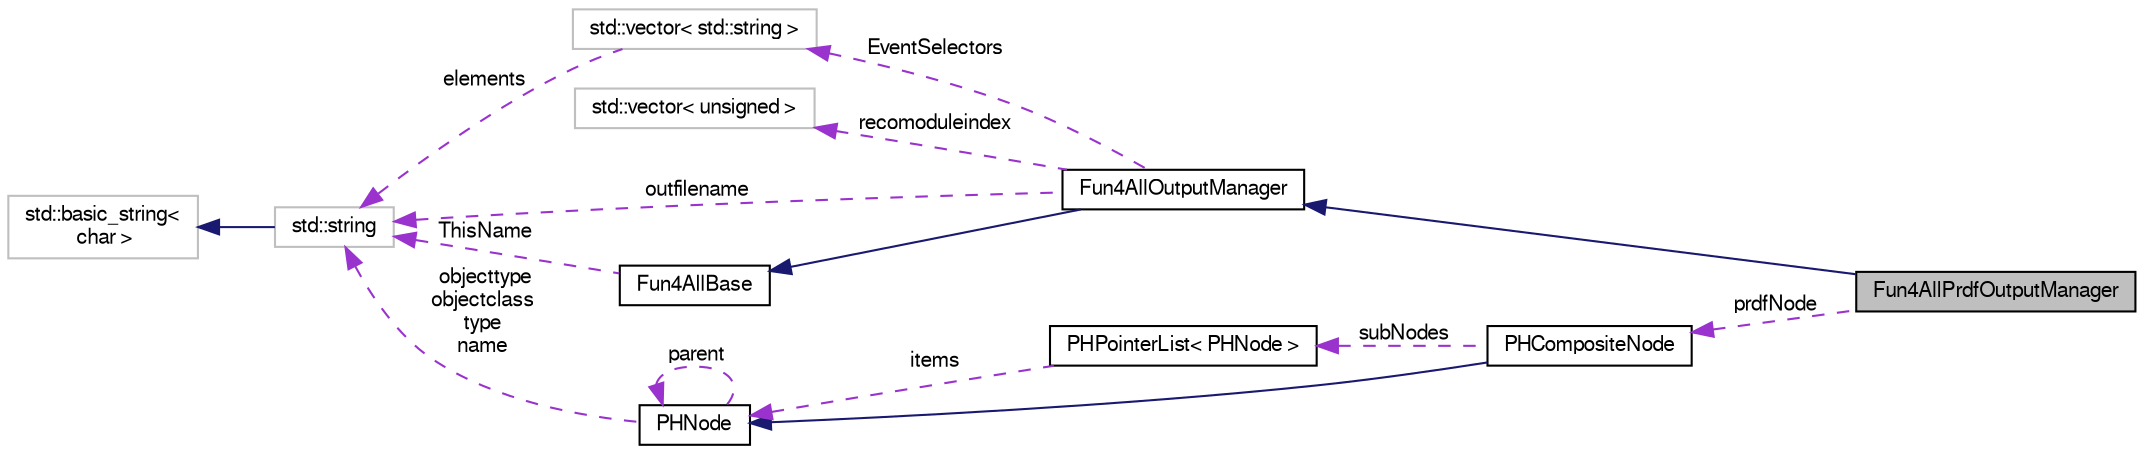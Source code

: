 digraph "Fun4AllPrdfOutputManager"
{
  bgcolor="transparent";
  edge [fontname="FreeSans",fontsize="10",labelfontname="FreeSans",labelfontsize="10"];
  node [fontname="FreeSans",fontsize="10",shape=record];
  rankdir="LR";
  Node1 [label="Fun4AllPrdfOutputManager",height=0.2,width=0.4,color="black", fillcolor="grey75", style="filled" fontcolor="black"];
  Node2 -> Node1 [dir="back",color="midnightblue",fontsize="10",style="solid",fontname="FreeSans"];
  Node2 [label="Fun4AllOutputManager",height=0.2,width=0.4,color="black",URL="$d8/d77/classFun4AllOutputManager.html"];
  Node3 -> Node2 [dir="back",color="midnightblue",fontsize="10",style="solid",fontname="FreeSans"];
  Node3 [label="Fun4AllBase",height=0.2,width=0.4,color="black",URL="$d5/dec/classFun4AllBase.html"];
  Node4 -> Node3 [dir="back",color="darkorchid3",fontsize="10",style="dashed",label=" ThisName" ,fontname="FreeSans"];
  Node4 [label="std::string",height=0.2,width=0.4,color="grey75",tooltip="STL class. "];
  Node5 -> Node4 [dir="back",color="midnightblue",fontsize="10",style="solid",fontname="FreeSans"];
  Node5 [label="std::basic_string\<\l char \>",height=0.2,width=0.4,color="grey75",tooltip="STL class. "];
  Node6 -> Node2 [dir="back",color="darkorchid3",fontsize="10",style="dashed",label=" recomoduleindex" ,fontname="FreeSans"];
  Node6 [label="std::vector\< unsigned \>",height=0.2,width=0.4,color="grey75"];
  Node4 -> Node2 [dir="back",color="darkorchid3",fontsize="10",style="dashed",label=" outfilename" ,fontname="FreeSans"];
  Node7 -> Node2 [dir="back",color="darkorchid3",fontsize="10",style="dashed",label=" EventSelectors" ,fontname="FreeSans"];
  Node7 [label="std::vector\< std::string \>",height=0.2,width=0.4,color="grey75"];
  Node4 -> Node7 [dir="back",color="darkorchid3",fontsize="10",style="dashed",label=" elements" ,fontname="FreeSans"];
  Node8 -> Node1 [dir="back",color="darkorchid3",fontsize="10",style="dashed",label=" prdfNode" ,fontname="FreeSans"];
  Node8 [label="PHCompositeNode",height=0.2,width=0.4,color="black",URL="$d5/dca/classPHCompositeNode.html"];
  Node9 -> Node8 [dir="back",color="midnightblue",fontsize="10",style="solid",fontname="FreeSans"];
  Node9 [label="PHNode",height=0.2,width=0.4,color="black",URL="$dc/d82/classPHNode.html"];
  Node9 -> Node9 [dir="back",color="darkorchid3",fontsize="10",style="dashed",label=" parent" ,fontname="FreeSans"];
  Node4 -> Node9 [dir="back",color="darkorchid3",fontsize="10",style="dashed",label=" objecttype\nobjectclass\ntype\nname" ,fontname="FreeSans"];
  Node10 -> Node8 [dir="back",color="darkorchid3",fontsize="10",style="dashed",label=" subNodes" ,fontname="FreeSans"];
  Node10 [label="PHPointerList\< PHNode \>",height=0.2,width=0.4,color="black",URL="$d6/d86/classPHPointerList.html"];
  Node9 -> Node10 [dir="back",color="darkorchid3",fontsize="10",style="dashed",label=" items" ,fontname="FreeSans"];
}
